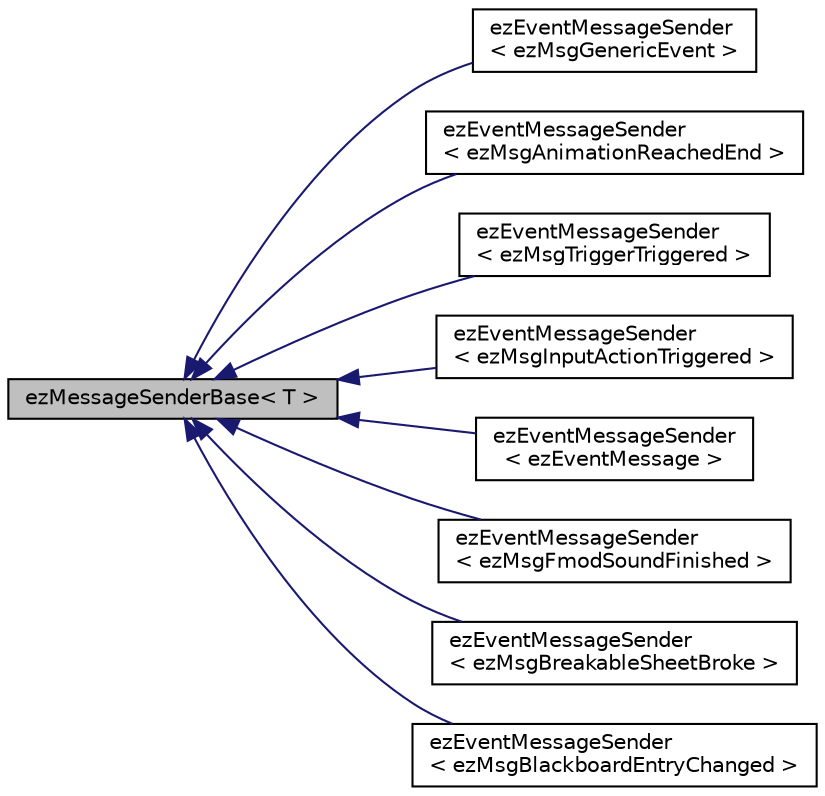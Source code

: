 digraph "ezMessageSenderBase&lt; T &gt;"
{
 // LATEX_PDF_SIZE
  edge [fontname="Helvetica",fontsize="10",labelfontname="Helvetica",labelfontsize="10"];
  node [fontname="Helvetica",fontsize="10",shape=record];
  rankdir="LR";
  Node1 [label="ezMessageSenderBase\< T \>",height=0.2,width=0.4,color="black", fillcolor="grey75", style="filled", fontcolor="black",tooltip="Base class for all message senders."];
  Node1 -> Node2 [dir="back",color="midnightblue",fontsize="10",style="solid",fontname="Helvetica"];
  Node2 [label="ezEventMessageSender\l\< ezMsgGenericEvent \>",height=0.2,width=0.4,color="black", fillcolor="white", style="filled",URL="$d6/dde/classez_event_message_sender.htm",tooltip=" "];
  Node1 -> Node3 [dir="back",color="midnightblue",fontsize="10",style="solid",fontname="Helvetica"];
  Node3 [label="ezEventMessageSender\l\< ezMsgAnimationReachedEnd \>",height=0.2,width=0.4,color="black", fillcolor="white", style="filled",URL="$d6/dde/classez_event_message_sender.htm",tooltip=" "];
  Node1 -> Node4 [dir="back",color="midnightblue",fontsize="10",style="solid",fontname="Helvetica"];
  Node4 [label="ezEventMessageSender\l\< ezMsgTriggerTriggered \>",height=0.2,width=0.4,color="black", fillcolor="white", style="filled",URL="$d6/dde/classez_event_message_sender.htm",tooltip=" "];
  Node1 -> Node5 [dir="back",color="midnightblue",fontsize="10",style="solid",fontname="Helvetica"];
  Node5 [label="ezEventMessageSender\l\< ezMsgInputActionTriggered \>",height=0.2,width=0.4,color="black", fillcolor="white", style="filled",URL="$d6/dde/classez_event_message_sender.htm",tooltip=" "];
  Node1 -> Node6 [dir="back",color="midnightblue",fontsize="10",style="solid",fontname="Helvetica"];
  Node6 [label="ezEventMessageSender\l\< ezEventMessage \>",height=0.2,width=0.4,color="black", fillcolor="white", style="filled",URL="$d6/dde/classez_event_message_sender.htm",tooltip=" "];
  Node1 -> Node7 [dir="back",color="midnightblue",fontsize="10",style="solid",fontname="Helvetica"];
  Node7 [label="ezEventMessageSender\l\< ezMsgFmodSoundFinished \>",height=0.2,width=0.4,color="black", fillcolor="white", style="filled",URL="$d6/dde/classez_event_message_sender.htm",tooltip=" "];
  Node1 -> Node8 [dir="back",color="midnightblue",fontsize="10",style="solid",fontname="Helvetica"];
  Node8 [label="ezEventMessageSender\l\< ezMsgBreakableSheetBroke \>",height=0.2,width=0.4,color="black", fillcolor="white", style="filled",URL="$d6/dde/classez_event_message_sender.htm",tooltip=" "];
  Node1 -> Node9 [dir="back",color="midnightblue",fontsize="10",style="solid",fontname="Helvetica"];
  Node9 [label="ezEventMessageSender\l\< ezMsgBlackboardEntryChanged \>",height=0.2,width=0.4,color="black", fillcolor="white", style="filled",URL="$d6/dde/classez_event_message_sender.htm",tooltip=" "];
}
